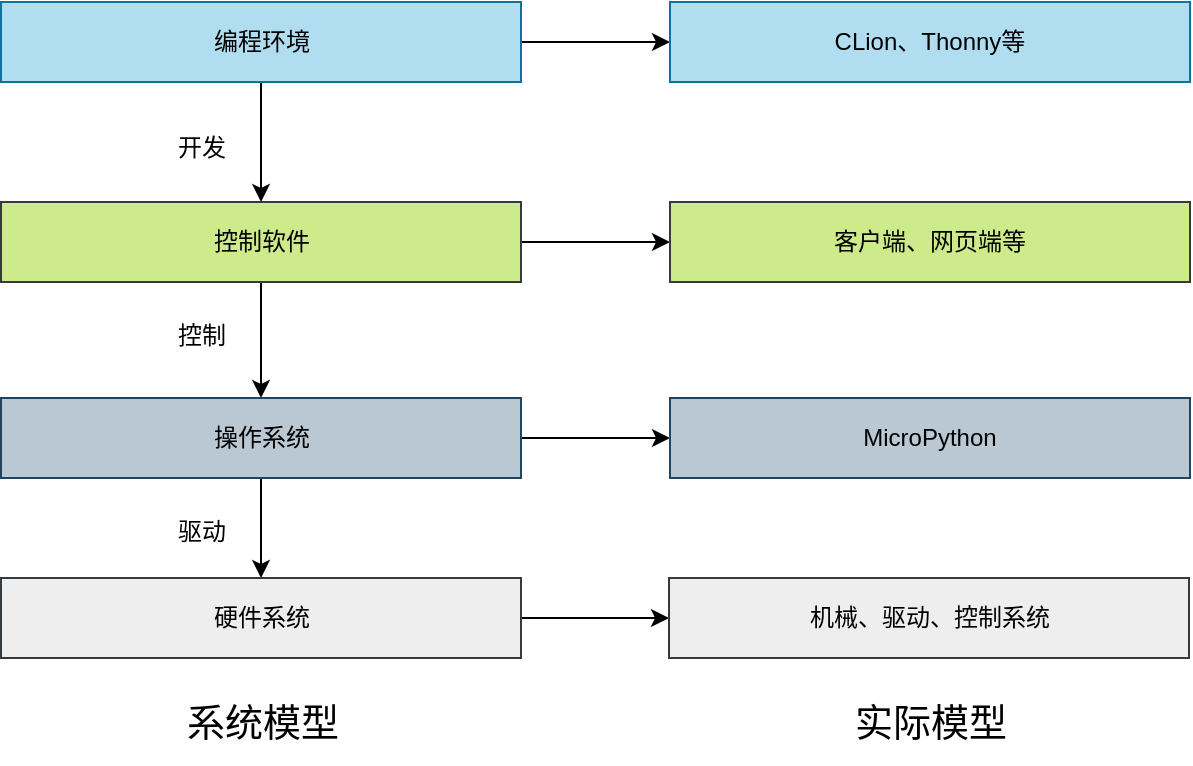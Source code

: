 <mxfile version="22.1.4" type="github">
  <diagram id="C5RBs43oDa-KdzZeNtuy" name="Page-1">
    <mxGraphModel dx="1015" dy="543" grid="1" gridSize="10" guides="1" tooltips="1" connect="1" arrows="1" fold="1" page="1" pageScale="1" pageWidth="827" pageHeight="1169" math="0" shadow="0">
      <root>
        <mxCell id="WIyWlLk6GJQsqaUBKTNV-0" />
        <mxCell id="WIyWlLk6GJQsqaUBKTNV-1" parent="WIyWlLk6GJQsqaUBKTNV-0" />
        <mxCell id="Ysmc3VU5PjxpqGOoZE2R-29" value="" style="edgeStyle=orthogonalEdgeStyle;rounded=0;orthogonalLoop=1;jettySize=auto;html=1;" edge="1" parent="WIyWlLk6GJQsqaUBKTNV-1" source="Ysmc3VU5PjxpqGOoZE2R-6" target="Ysmc3VU5PjxpqGOoZE2R-24">
          <mxGeometry relative="1" as="geometry" />
        </mxCell>
        <mxCell id="Ysmc3VU5PjxpqGOoZE2R-33" value="" style="edgeStyle=orthogonalEdgeStyle;rounded=0;orthogonalLoop=1;jettySize=auto;html=1;" edge="1" parent="WIyWlLk6GJQsqaUBKTNV-1" source="Ysmc3VU5PjxpqGOoZE2R-6" target="Ysmc3VU5PjxpqGOoZE2R-7">
          <mxGeometry relative="1" as="geometry" />
        </mxCell>
        <mxCell id="Ysmc3VU5PjxpqGOoZE2R-6" value="控制软件" style="rounded=0;whiteSpace=wrap;html=1;fillColor=#cdeb8b;strokeColor=#36393d;" vertex="1" parent="WIyWlLk6GJQsqaUBKTNV-1">
          <mxGeometry x="130.5" y="450" width="260" height="40" as="geometry" />
        </mxCell>
        <mxCell id="Ysmc3VU5PjxpqGOoZE2R-30" value="" style="edgeStyle=orthogonalEdgeStyle;rounded=0;orthogonalLoop=1;jettySize=auto;html=1;" edge="1" parent="WIyWlLk6GJQsqaUBKTNV-1" source="Ysmc3VU5PjxpqGOoZE2R-7" target="Ysmc3VU5PjxpqGOoZE2R-25">
          <mxGeometry relative="1" as="geometry" />
        </mxCell>
        <mxCell id="Ysmc3VU5PjxpqGOoZE2R-34" value="" style="edgeStyle=orthogonalEdgeStyle;rounded=0;orthogonalLoop=1;jettySize=auto;html=1;entryX=0.5;entryY=0;entryDx=0;entryDy=0;" edge="1" parent="WIyWlLk6GJQsqaUBKTNV-1" source="Ysmc3VU5PjxpqGOoZE2R-7" target="Ysmc3VU5PjxpqGOoZE2R-8">
          <mxGeometry relative="1" as="geometry" />
        </mxCell>
        <mxCell id="Ysmc3VU5PjxpqGOoZE2R-7" value="操作系统" style="rounded=0;whiteSpace=wrap;html=1;fillColor=#bac8d3;strokeColor=#23445d;" vertex="1" parent="WIyWlLk6GJQsqaUBKTNV-1">
          <mxGeometry x="130.5" y="548" width="260" height="40" as="geometry" />
        </mxCell>
        <mxCell id="Ysmc3VU5PjxpqGOoZE2R-31" value="" style="edgeStyle=orthogonalEdgeStyle;rounded=0;orthogonalLoop=1;jettySize=auto;html=1;" edge="1" parent="WIyWlLk6GJQsqaUBKTNV-1" source="Ysmc3VU5PjxpqGOoZE2R-8" target="Ysmc3VU5PjxpqGOoZE2R-26">
          <mxGeometry relative="1" as="geometry" />
        </mxCell>
        <mxCell id="Ysmc3VU5PjxpqGOoZE2R-8" value="硬件系统" style="rounded=0;whiteSpace=wrap;html=1;fillColor=#eeeeee;strokeColor=#36393d;" vertex="1" parent="WIyWlLk6GJQsqaUBKTNV-1">
          <mxGeometry x="130.5" y="638" width="260" height="40" as="geometry" />
        </mxCell>
        <mxCell id="Ysmc3VU5PjxpqGOoZE2R-9" value="&lt;font style=&quot;font-size: 19px;&quot;&gt;系统模型&lt;/font&gt;" style="text;html=1;align=center;verticalAlign=middle;resizable=0;points=[];autosize=1;strokeColor=none;fillColor=none;" vertex="1" parent="WIyWlLk6GJQsqaUBKTNV-1">
          <mxGeometry x="210.5" y="691" width="100" height="40" as="geometry" />
        </mxCell>
        <mxCell id="Ysmc3VU5PjxpqGOoZE2R-17" value="&lt;font style=&quot;font-size: 19px;&quot;&gt;实际模型&lt;/font&gt;" style="text;html=1;align=center;verticalAlign=middle;resizable=0;points=[];autosize=1;strokeColor=none;fillColor=none;" vertex="1" parent="WIyWlLk6GJQsqaUBKTNV-1">
          <mxGeometry x="545" y="691" width="100" height="40" as="geometry" />
        </mxCell>
        <mxCell id="Ysmc3VU5PjxpqGOoZE2R-28" value="" style="edgeStyle=orthogonalEdgeStyle;rounded=0;orthogonalLoop=1;jettySize=auto;html=1;" edge="1" parent="WIyWlLk6GJQsqaUBKTNV-1" source="Ysmc3VU5PjxpqGOoZE2R-22" target="Ysmc3VU5PjxpqGOoZE2R-27">
          <mxGeometry relative="1" as="geometry" />
        </mxCell>
        <mxCell id="Ysmc3VU5PjxpqGOoZE2R-32" value="" style="edgeStyle=orthogonalEdgeStyle;rounded=0;orthogonalLoop=1;jettySize=auto;html=1;" edge="1" parent="WIyWlLk6GJQsqaUBKTNV-1" source="Ysmc3VU5PjxpqGOoZE2R-22" target="Ysmc3VU5PjxpqGOoZE2R-6">
          <mxGeometry relative="1" as="geometry" />
        </mxCell>
        <mxCell id="Ysmc3VU5PjxpqGOoZE2R-22" value="编程环境" style="rounded=0;whiteSpace=wrap;html=1;fillColor=#b1ddf0;strokeColor=#10739e;" vertex="1" parent="WIyWlLk6GJQsqaUBKTNV-1">
          <mxGeometry x="130.5" y="350" width="260" height="40" as="geometry" />
        </mxCell>
        <mxCell id="Ysmc3VU5PjxpqGOoZE2R-24" value="客户端、网页端等" style="rounded=0;whiteSpace=wrap;html=1;fillColor=#cdeb8b;strokeColor=#36393d;" vertex="1" parent="WIyWlLk6GJQsqaUBKTNV-1">
          <mxGeometry x="465" y="450" width="260" height="40" as="geometry" />
        </mxCell>
        <mxCell id="Ysmc3VU5PjxpqGOoZE2R-25" value="MicroPython" style="rounded=0;whiteSpace=wrap;html=1;fillColor=#bac8d3;strokeColor=#23445d;" vertex="1" parent="WIyWlLk6GJQsqaUBKTNV-1">
          <mxGeometry x="465" y="548" width="260" height="40" as="geometry" />
        </mxCell>
        <mxCell id="Ysmc3VU5PjxpqGOoZE2R-26" value="机械、驱动、控制系统" style="rounded=0;whiteSpace=wrap;html=1;fillColor=#eeeeee;strokeColor=#36393d;" vertex="1" parent="WIyWlLk6GJQsqaUBKTNV-1">
          <mxGeometry x="464.5" y="638" width="260" height="40" as="geometry" />
        </mxCell>
        <mxCell id="Ysmc3VU5PjxpqGOoZE2R-27" value="CLion、Thonny等" style="rounded=0;whiteSpace=wrap;html=1;fillColor=#b1ddf0;strokeColor=#10739e;" vertex="1" parent="WIyWlLk6GJQsqaUBKTNV-1">
          <mxGeometry x="465" y="350" width="260" height="40" as="geometry" />
        </mxCell>
        <mxCell id="Ysmc3VU5PjxpqGOoZE2R-35" value="开发" style="text;html=1;strokeColor=none;fillColor=none;align=center;verticalAlign=middle;whiteSpace=wrap;rounded=0;" vertex="1" parent="WIyWlLk6GJQsqaUBKTNV-1">
          <mxGeometry x="201" y="408" width="60" height="30" as="geometry" />
        </mxCell>
        <mxCell id="Ysmc3VU5PjxpqGOoZE2R-36" value="控制" style="text;html=1;strokeColor=none;fillColor=none;align=center;verticalAlign=middle;whiteSpace=wrap;rounded=0;" vertex="1" parent="WIyWlLk6GJQsqaUBKTNV-1">
          <mxGeometry x="201" y="502" width="60" height="30" as="geometry" />
        </mxCell>
        <mxCell id="Ysmc3VU5PjxpqGOoZE2R-37" value="驱动" style="text;html=1;strokeColor=none;fillColor=none;align=center;verticalAlign=middle;whiteSpace=wrap;rounded=0;" vertex="1" parent="WIyWlLk6GJQsqaUBKTNV-1">
          <mxGeometry x="201" y="600" width="60" height="30" as="geometry" />
        </mxCell>
      </root>
    </mxGraphModel>
  </diagram>
</mxfile>
